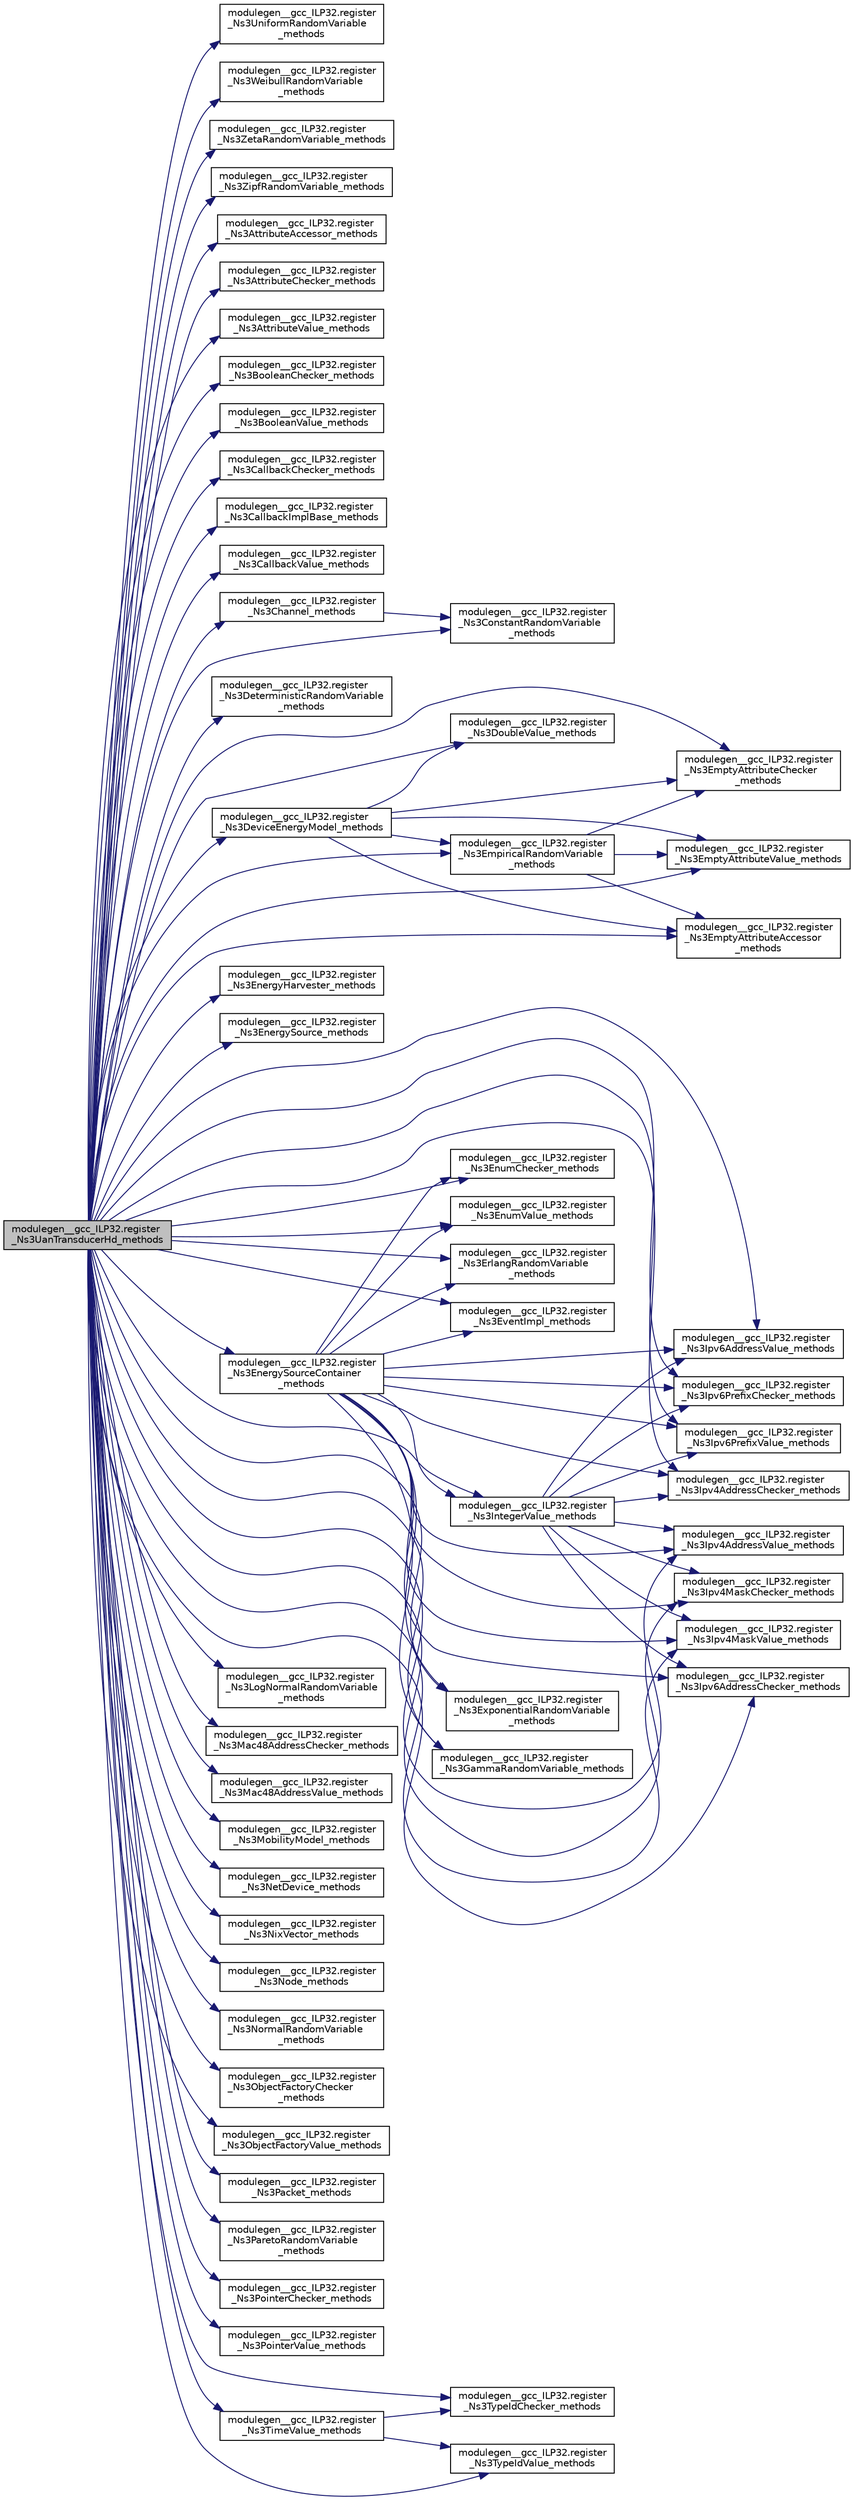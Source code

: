 digraph "modulegen__gcc_ILP32.register_Ns3UanTransducerHd_methods"
{
  edge [fontname="Helvetica",fontsize="10",labelfontname="Helvetica",labelfontsize="10"];
  node [fontname="Helvetica",fontsize="10",shape=record];
  rankdir="LR";
  Node1 [label="modulegen__gcc_ILP32.register\l_Ns3UanTransducerHd_methods",height=0.2,width=0.4,color="black", fillcolor="grey75", style="filled", fontcolor="black"];
  Node1 -> Node2 [color="midnightblue",fontsize="10",style="solid"];
  Node2 [label="modulegen__gcc_ILP32.register\l_Ns3UniformRandomVariable\l_methods",height=0.2,width=0.4,color="black", fillcolor="white", style="filled",URL="$d5/d79/namespacemodulegen____gcc__ILP32.html#a5465d181d936c13f0d7dd97daae33da0"];
  Node1 -> Node3 [color="midnightblue",fontsize="10",style="solid"];
  Node3 [label="modulegen__gcc_ILP32.register\l_Ns3WeibullRandomVariable\l_methods",height=0.2,width=0.4,color="black", fillcolor="white", style="filled",URL="$d5/d79/namespacemodulegen____gcc__ILP32.html#a1b7e953b4fcdede15ddee8f372636aeb"];
  Node1 -> Node4 [color="midnightblue",fontsize="10",style="solid"];
  Node4 [label="modulegen__gcc_ILP32.register\l_Ns3ZetaRandomVariable_methods",height=0.2,width=0.4,color="black", fillcolor="white", style="filled",URL="$d5/d79/namespacemodulegen____gcc__ILP32.html#aa274e4bd8d5ca034ca1600f4e3837763"];
  Node1 -> Node5 [color="midnightblue",fontsize="10",style="solid"];
  Node5 [label="modulegen__gcc_ILP32.register\l_Ns3ZipfRandomVariable_methods",height=0.2,width=0.4,color="black", fillcolor="white", style="filled",URL="$d5/d79/namespacemodulegen____gcc__ILP32.html#ac5e1d46fed6d871a113192dad04bec07"];
  Node1 -> Node6 [color="midnightblue",fontsize="10",style="solid"];
  Node6 [label="modulegen__gcc_ILP32.register\l_Ns3AttributeAccessor_methods",height=0.2,width=0.4,color="black", fillcolor="white", style="filled",URL="$d5/d79/namespacemodulegen____gcc__ILP32.html#a8f1258b8ab8ec43af174fc3ff9198eb6"];
  Node1 -> Node7 [color="midnightblue",fontsize="10",style="solid"];
  Node7 [label="modulegen__gcc_ILP32.register\l_Ns3AttributeChecker_methods",height=0.2,width=0.4,color="black", fillcolor="white", style="filled",URL="$d5/d79/namespacemodulegen____gcc__ILP32.html#a891dd82b08e1260e01670cf52c90138c"];
  Node1 -> Node8 [color="midnightblue",fontsize="10",style="solid"];
  Node8 [label="modulegen__gcc_ILP32.register\l_Ns3AttributeValue_methods",height=0.2,width=0.4,color="black", fillcolor="white", style="filled",URL="$d5/d79/namespacemodulegen____gcc__ILP32.html#a7475be8fb4d2d4611c513f6d21c50a32"];
  Node1 -> Node9 [color="midnightblue",fontsize="10",style="solid"];
  Node9 [label="modulegen__gcc_ILP32.register\l_Ns3BooleanChecker_methods",height=0.2,width=0.4,color="black", fillcolor="white", style="filled",URL="$d5/d79/namespacemodulegen____gcc__ILP32.html#ab414168a02828985c68a8c86579fc903"];
  Node1 -> Node10 [color="midnightblue",fontsize="10",style="solid"];
  Node10 [label="modulegen__gcc_ILP32.register\l_Ns3BooleanValue_methods",height=0.2,width=0.4,color="black", fillcolor="white", style="filled",URL="$d5/d79/namespacemodulegen____gcc__ILP32.html#a6621c83b18c9ae966428ec3c08728331"];
  Node1 -> Node11 [color="midnightblue",fontsize="10",style="solid"];
  Node11 [label="modulegen__gcc_ILP32.register\l_Ns3CallbackChecker_methods",height=0.2,width=0.4,color="black", fillcolor="white", style="filled",URL="$d5/d79/namespacemodulegen____gcc__ILP32.html#acf2267ead3a407631a6fe495c0560d6b"];
  Node1 -> Node12 [color="midnightblue",fontsize="10",style="solid"];
  Node12 [label="modulegen__gcc_ILP32.register\l_Ns3CallbackImplBase_methods",height=0.2,width=0.4,color="black", fillcolor="white", style="filled",URL="$d5/d79/namespacemodulegen____gcc__ILP32.html#a9a85026102c692583453c9b637b8b837"];
  Node1 -> Node13 [color="midnightblue",fontsize="10",style="solid"];
  Node13 [label="modulegen__gcc_ILP32.register\l_Ns3CallbackValue_methods",height=0.2,width=0.4,color="black", fillcolor="white", style="filled",URL="$d5/d79/namespacemodulegen____gcc__ILP32.html#a08e2760d3ccd91256fbce9ef63b1e10b"];
  Node1 -> Node14 [color="midnightblue",fontsize="10",style="solid"];
  Node14 [label="modulegen__gcc_ILP32.register\l_Ns3Channel_methods",height=0.2,width=0.4,color="black", fillcolor="white", style="filled",URL="$d5/d79/namespacemodulegen____gcc__ILP32.html#ae5495d57da47c2b867b78489fd5168e0"];
  Node14 -> Node15 [color="midnightblue",fontsize="10",style="solid"];
  Node15 [label="modulegen__gcc_ILP32.register\l_Ns3ConstantRandomVariable\l_methods",height=0.2,width=0.4,color="black", fillcolor="white", style="filled",URL="$d5/d79/namespacemodulegen____gcc__ILP32.html#a42c81b9cd2cbe5e8e49f81b203911b61"];
  Node1 -> Node15 [color="midnightblue",fontsize="10",style="solid"];
  Node1 -> Node16 [color="midnightblue",fontsize="10",style="solid"];
  Node16 [label="modulegen__gcc_ILP32.register\l_Ns3DeterministicRandomVariable\l_methods",height=0.2,width=0.4,color="black", fillcolor="white", style="filled",URL="$d5/d79/namespacemodulegen____gcc__ILP32.html#a863c4172668c4be59165816ab68bf4ea"];
  Node1 -> Node17 [color="midnightblue",fontsize="10",style="solid"];
  Node17 [label="modulegen__gcc_ILP32.register\l_Ns3DeviceEnergyModel_methods",height=0.2,width=0.4,color="black", fillcolor="white", style="filled",URL="$d5/d79/namespacemodulegen____gcc__ILP32.html#ae6a616a9c15a3eb5a64e32394c0a6de5"];
  Node17 -> Node18 [color="midnightblue",fontsize="10",style="solid"];
  Node18 [label="modulegen__gcc_ILP32.register\l_Ns3DoubleValue_methods",height=0.2,width=0.4,color="black", fillcolor="white", style="filled",URL="$d5/d79/namespacemodulegen____gcc__ILP32.html#a655ce0a1b19f17b677a9ccff35c632fd"];
  Node17 -> Node19 [color="midnightblue",fontsize="10",style="solid"];
  Node19 [label="modulegen__gcc_ILP32.register\l_Ns3EmpiricalRandomVariable\l_methods",height=0.2,width=0.4,color="black", fillcolor="white", style="filled",URL="$d5/d79/namespacemodulegen____gcc__ILP32.html#a6446c81f0f288423f8095c58812c96a6"];
  Node19 -> Node20 [color="midnightblue",fontsize="10",style="solid"];
  Node20 [label="modulegen__gcc_ILP32.register\l_Ns3EmptyAttributeAccessor\l_methods",height=0.2,width=0.4,color="black", fillcolor="white", style="filled",URL="$d5/d79/namespacemodulegen____gcc__ILP32.html#a489a942ef59028089c93b9dea61069a3"];
  Node19 -> Node21 [color="midnightblue",fontsize="10",style="solid"];
  Node21 [label="modulegen__gcc_ILP32.register\l_Ns3EmptyAttributeChecker\l_methods",height=0.2,width=0.4,color="black", fillcolor="white", style="filled",URL="$d5/d79/namespacemodulegen____gcc__ILP32.html#a46ed8d8e239b38c1a4353a533fcb77a2"];
  Node19 -> Node22 [color="midnightblue",fontsize="10",style="solid"];
  Node22 [label="modulegen__gcc_ILP32.register\l_Ns3EmptyAttributeValue_methods",height=0.2,width=0.4,color="black", fillcolor="white", style="filled",URL="$d5/d79/namespacemodulegen____gcc__ILP32.html#a4f1a7f7e506590df165bd2f16ec88878"];
  Node17 -> Node20 [color="midnightblue",fontsize="10",style="solid"];
  Node17 -> Node21 [color="midnightblue",fontsize="10",style="solid"];
  Node17 -> Node22 [color="midnightblue",fontsize="10",style="solid"];
  Node1 -> Node18 [color="midnightblue",fontsize="10",style="solid"];
  Node1 -> Node19 [color="midnightblue",fontsize="10",style="solid"];
  Node1 -> Node20 [color="midnightblue",fontsize="10",style="solid"];
  Node1 -> Node21 [color="midnightblue",fontsize="10",style="solid"];
  Node1 -> Node22 [color="midnightblue",fontsize="10",style="solid"];
  Node1 -> Node23 [color="midnightblue",fontsize="10",style="solid"];
  Node23 [label="modulegen__gcc_ILP32.register\l_Ns3EnergyHarvester_methods",height=0.2,width=0.4,color="black", fillcolor="white", style="filled",URL="$d5/d79/namespacemodulegen____gcc__ILP32.html#a46e7746408a9b3bf26af600b84e24566"];
  Node1 -> Node24 [color="midnightblue",fontsize="10",style="solid"];
  Node24 [label="modulegen__gcc_ILP32.register\l_Ns3EnergySource_methods",height=0.2,width=0.4,color="black", fillcolor="white", style="filled",URL="$d5/d79/namespacemodulegen____gcc__ILP32.html#ac886dff238bcf5d46113ed76d9214768"];
  Node1 -> Node25 [color="midnightblue",fontsize="10",style="solid"];
  Node25 [label="modulegen__gcc_ILP32.register\l_Ns3EnergySourceContainer\l_methods",height=0.2,width=0.4,color="black", fillcolor="white", style="filled",URL="$d5/d79/namespacemodulegen____gcc__ILP32.html#a4aeafb0a9d286693a13f6578bcf0378d"];
  Node25 -> Node26 [color="midnightblue",fontsize="10",style="solid"];
  Node26 [label="modulegen__gcc_ILP32.register\l_Ns3EnumChecker_methods",height=0.2,width=0.4,color="black", fillcolor="white", style="filled",URL="$d5/d79/namespacemodulegen____gcc__ILP32.html#ae5912f10b50cb9b22868a90b1a8af6ff"];
  Node25 -> Node27 [color="midnightblue",fontsize="10",style="solid"];
  Node27 [label="modulegen__gcc_ILP32.register\l_Ns3EnumValue_methods",height=0.2,width=0.4,color="black", fillcolor="white", style="filled",URL="$d5/d79/namespacemodulegen____gcc__ILP32.html#ae326f463de72e46c155fc6b4d513b935"];
  Node25 -> Node28 [color="midnightblue",fontsize="10",style="solid"];
  Node28 [label="modulegen__gcc_ILP32.register\l_Ns3ErlangRandomVariable\l_methods",height=0.2,width=0.4,color="black", fillcolor="white", style="filled",URL="$d5/d79/namespacemodulegen____gcc__ILP32.html#a303a1d3c5897c3befc105fd1ae0555a3"];
  Node25 -> Node29 [color="midnightblue",fontsize="10",style="solid"];
  Node29 [label="modulegen__gcc_ILP32.register\l_Ns3EventImpl_methods",height=0.2,width=0.4,color="black", fillcolor="white", style="filled",URL="$d5/d79/namespacemodulegen____gcc__ILP32.html#a600366111aadb7115136bfec5f8675e7"];
  Node25 -> Node30 [color="midnightblue",fontsize="10",style="solid"];
  Node30 [label="modulegen__gcc_ILP32.register\l_Ns3ExponentialRandomVariable\l_methods",height=0.2,width=0.4,color="black", fillcolor="white", style="filled",URL="$d5/d79/namespacemodulegen____gcc__ILP32.html#aece736044889d144f4bee4d03b7de81b"];
  Node25 -> Node31 [color="midnightblue",fontsize="10",style="solid"];
  Node31 [label="modulegen__gcc_ILP32.register\l_Ns3GammaRandomVariable_methods",height=0.2,width=0.4,color="black", fillcolor="white", style="filled",URL="$d5/d79/namespacemodulegen____gcc__ILP32.html#a12228d101ebfb3792bcdf5f3d4749309"];
  Node25 -> Node32 [color="midnightblue",fontsize="10",style="solid"];
  Node32 [label="modulegen__gcc_ILP32.register\l_Ns3IntegerValue_methods",height=0.2,width=0.4,color="black", fillcolor="white", style="filled",URL="$d5/d79/namespacemodulegen____gcc__ILP32.html#a4b61c0b25893bff5747f1c50aeb73acb"];
  Node32 -> Node33 [color="midnightblue",fontsize="10",style="solid"];
  Node33 [label="modulegen__gcc_ILP32.register\l_Ns3Ipv4AddressChecker_methods",height=0.2,width=0.4,color="black", fillcolor="white", style="filled",URL="$d5/d79/namespacemodulegen____gcc__ILP32.html#a91bc88170d5111bf6c9c0defc82f9018"];
  Node32 -> Node34 [color="midnightblue",fontsize="10",style="solid"];
  Node34 [label="modulegen__gcc_ILP32.register\l_Ns3Ipv4AddressValue_methods",height=0.2,width=0.4,color="black", fillcolor="white", style="filled",URL="$d5/d79/namespacemodulegen____gcc__ILP32.html#a9b966337400674f232afe6830aa55a11"];
  Node32 -> Node35 [color="midnightblue",fontsize="10",style="solid"];
  Node35 [label="modulegen__gcc_ILP32.register\l_Ns3Ipv4MaskChecker_methods",height=0.2,width=0.4,color="black", fillcolor="white", style="filled",URL="$d5/d79/namespacemodulegen____gcc__ILP32.html#a0c8c90b61f4e832ecf41510f18e20e98"];
  Node32 -> Node36 [color="midnightblue",fontsize="10",style="solid"];
  Node36 [label="modulegen__gcc_ILP32.register\l_Ns3Ipv4MaskValue_methods",height=0.2,width=0.4,color="black", fillcolor="white", style="filled",URL="$d5/d79/namespacemodulegen____gcc__ILP32.html#aa0677871460e65b32fe90ab9bef43b9f"];
  Node32 -> Node37 [color="midnightblue",fontsize="10",style="solid"];
  Node37 [label="modulegen__gcc_ILP32.register\l_Ns3Ipv6AddressChecker_methods",height=0.2,width=0.4,color="black", fillcolor="white", style="filled",URL="$d5/d79/namespacemodulegen____gcc__ILP32.html#aed7bbb9a518f22e7091964769eb4c4d3"];
  Node32 -> Node38 [color="midnightblue",fontsize="10",style="solid"];
  Node38 [label="modulegen__gcc_ILP32.register\l_Ns3Ipv6AddressValue_methods",height=0.2,width=0.4,color="black", fillcolor="white", style="filled",URL="$d5/d79/namespacemodulegen____gcc__ILP32.html#a94efe88582382700df8f33c69780357b"];
  Node32 -> Node39 [color="midnightblue",fontsize="10",style="solid"];
  Node39 [label="modulegen__gcc_ILP32.register\l_Ns3Ipv6PrefixChecker_methods",height=0.2,width=0.4,color="black", fillcolor="white", style="filled",URL="$d5/d79/namespacemodulegen____gcc__ILP32.html#a98ee840f5ce1609ca10ebe6eb1022047"];
  Node32 -> Node40 [color="midnightblue",fontsize="10",style="solid"];
  Node40 [label="modulegen__gcc_ILP32.register\l_Ns3Ipv6PrefixValue_methods",height=0.2,width=0.4,color="black", fillcolor="white", style="filled",URL="$d5/d79/namespacemodulegen____gcc__ILP32.html#a0b720f36ae3a4e1b9a79eba05de63e4a"];
  Node25 -> Node33 [color="midnightblue",fontsize="10",style="solid"];
  Node25 -> Node34 [color="midnightblue",fontsize="10",style="solid"];
  Node25 -> Node35 [color="midnightblue",fontsize="10",style="solid"];
  Node25 -> Node36 [color="midnightblue",fontsize="10",style="solid"];
  Node25 -> Node37 [color="midnightblue",fontsize="10",style="solid"];
  Node25 -> Node38 [color="midnightblue",fontsize="10",style="solid"];
  Node25 -> Node39 [color="midnightblue",fontsize="10",style="solid"];
  Node25 -> Node40 [color="midnightblue",fontsize="10",style="solid"];
  Node1 -> Node26 [color="midnightblue",fontsize="10",style="solid"];
  Node1 -> Node27 [color="midnightblue",fontsize="10",style="solid"];
  Node1 -> Node28 [color="midnightblue",fontsize="10",style="solid"];
  Node1 -> Node29 [color="midnightblue",fontsize="10",style="solid"];
  Node1 -> Node30 [color="midnightblue",fontsize="10",style="solid"];
  Node1 -> Node31 [color="midnightblue",fontsize="10",style="solid"];
  Node1 -> Node32 [color="midnightblue",fontsize="10",style="solid"];
  Node1 -> Node33 [color="midnightblue",fontsize="10",style="solid"];
  Node1 -> Node34 [color="midnightblue",fontsize="10",style="solid"];
  Node1 -> Node35 [color="midnightblue",fontsize="10",style="solid"];
  Node1 -> Node36 [color="midnightblue",fontsize="10",style="solid"];
  Node1 -> Node37 [color="midnightblue",fontsize="10",style="solid"];
  Node1 -> Node38 [color="midnightblue",fontsize="10",style="solid"];
  Node1 -> Node39 [color="midnightblue",fontsize="10",style="solid"];
  Node1 -> Node40 [color="midnightblue",fontsize="10",style="solid"];
  Node1 -> Node41 [color="midnightblue",fontsize="10",style="solid"];
  Node41 [label="modulegen__gcc_ILP32.register\l_Ns3LogNormalRandomVariable\l_methods",height=0.2,width=0.4,color="black", fillcolor="white", style="filled",URL="$d5/d79/namespacemodulegen____gcc__ILP32.html#a4f3a1c9e4d2390051bc66d0321f466e5"];
  Node1 -> Node42 [color="midnightblue",fontsize="10",style="solid"];
  Node42 [label="modulegen__gcc_ILP32.register\l_Ns3Mac48AddressChecker_methods",height=0.2,width=0.4,color="black", fillcolor="white", style="filled",URL="$d5/d79/namespacemodulegen____gcc__ILP32.html#a9a21f6afbd8086013a32b274dbadbbfe"];
  Node1 -> Node43 [color="midnightblue",fontsize="10",style="solid"];
  Node43 [label="modulegen__gcc_ILP32.register\l_Ns3Mac48AddressValue_methods",height=0.2,width=0.4,color="black", fillcolor="white", style="filled",URL="$d5/d79/namespacemodulegen____gcc__ILP32.html#acd3d4984a8cfb1ebfef0f6abc746e62c"];
  Node1 -> Node44 [color="midnightblue",fontsize="10",style="solid"];
  Node44 [label="modulegen__gcc_ILP32.register\l_Ns3MobilityModel_methods",height=0.2,width=0.4,color="black", fillcolor="white", style="filled",URL="$d5/d79/namespacemodulegen____gcc__ILP32.html#a924a45d2b16ef06f91b61d4ebae40386"];
  Node1 -> Node45 [color="midnightblue",fontsize="10",style="solid"];
  Node45 [label="modulegen__gcc_ILP32.register\l_Ns3NetDevice_methods",height=0.2,width=0.4,color="black", fillcolor="white", style="filled",URL="$d5/d79/namespacemodulegen____gcc__ILP32.html#a88fafb58aa743dae1a3acfbbb6787697"];
  Node1 -> Node46 [color="midnightblue",fontsize="10",style="solid"];
  Node46 [label="modulegen__gcc_ILP32.register\l_Ns3NixVector_methods",height=0.2,width=0.4,color="black", fillcolor="white", style="filled",URL="$d5/d79/namespacemodulegen____gcc__ILP32.html#a9b2d434ab0f4ea1d861923f9a09be052"];
  Node1 -> Node47 [color="midnightblue",fontsize="10",style="solid"];
  Node47 [label="modulegen__gcc_ILP32.register\l_Ns3Node_methods",height=0.2,width=0.4,color="black", fillcolor="white", style="filled",URL="$d5/d79/namespacemodulegen____gcc__ILP32.html#a2500f4dcd70d582b086c6ce23502e83c"];
  Node1 -> Node48 [color="midnightblue",fontsize="10",style="solid"];
  Node48 [label="modulegen__gcc_ILP32.register\l_Ns3NormalRandomVariable\l_methods",height=0.2,width=0.4,color="black", fillcolor="white", style="filled",URL="$d5/d79/namespacemodulegen____gcc__ILP32.html#a19dba5e985f333f3aaf4f9a23c36edad"];
  Node1 -> Node49 [color="midnightblue",fontsize="10",style="solid"];
  Node49 [label="modulegen__gcc_ILP32.register\l_Ns3ObjectFactoryChecker\l_methods",height=0.2,width=0.4,color="black", fillcolor="white", style="filled",URL="$d5/d79/namespacemodulegen____gcc__ILP32.html#aee073757310c9de4d2861b5c4b4eee5c"];
  Node1 -> Node50 [color="midnightblue",fontsize="10",style="solid"];
  Node50 [label="modulegen__gcc_ILP32.register\l_Ns3ObjectFactoryValue_methods",height=0.2,width=0.4,color="black", fillcolor="white", style="filled",URL="$d5/d79/namespacemodulegen____gcc__ILP32.html#a7505caf7d909001e889b89ce94143f4a"];
  Node1 -> Node51 [color="midnightblue",fontsize="10",style="solid"];
  Node51 [label="modulegen__gcc_ILP32.register\l_Ns3Packet_methods",height=0.2,width=0.4,color="black", fillcolor="white", style="filled",URL="$d5/d79/namespacemodulegen____gcc__ILP32.html#ac954ddbcc06ada408c4168d841f1ac53"];
  Node1 -> Node52 [color="midnightblue",fontsize="10",style="solid"];
  Node52 [label="modulegen__gcc_ILP32.register\l_Ns3ParetoRandomVariable\l_methods",height=0.2,width=0.4,color="black", fillcolor="white", style="filled",URL="$d5/d79/namespacemodulegen____gcc__ILP32.html#aeeb1ab9a764c8ee20760d96f553b05e6"];
  Node1 -> Node53 [color="midnightblue",fontsize="10",style="solid"];
  Node53 [label="modulegen__gcc_ILP32.register\l_Ns3PointerChecker_methods",height=0.2,width=0.4,color="black", fillcolor="white", style="filled",URL="$d5/d79/namespacemodulegen____gcc__ILP32.html#a4edb5a80bd3dd6874cf682506ac04643"];
  Node1 -> Node54 [color="midnightblue",fontsize="10",style="solid"];
  Node54 [label="modulegen__gcc_ILP32.register\l_Ns3PointerValue_methods",height=0.2,width=0.4,color="black", fillcolor="white", style="filled",URL="$d5/d79/namespacemodulegen____gcc__ILP32.html#a1afa5c21f02c283ca8e787b1864bb24f"];
  Node1 -> Node55 [color="midnightblue",fontsize="10",style="solid"];
  Node55 [label="modulegen__gcc_ILP32.register\l_Ns3TimeValue_methods",height=0.2,width=0.4,color="black", fillcolor="white", style="filled",URL="$d5/d79/namespacemodulegen____gcc__ILP32.html#a1105d61b4c389df61b8b83b0a25cc654"];
  Node55 -> Node56 [color="midnightblue",fontsize="10",style="solid"];
  Node56 [label="modulegen__gcc_ILP32.register\l_Ns3TypeIdChecker_methods",height=0.2,width=0.4,color="black", fillcolor="white", style="filled",URL="$d5/d79/namespacemodulegen____gcc__ILP32.html#a8cc76f23a8cb33ad3a0e4d77e8fbee0a"];
  Node55 -> Node57 [color="midnightblue",fontsize="10",style="solid"];
  Node57 [label="modulegen__gcc_ILP32.register\l_Ns3TypeIdValue_methods",height=0.2,width=0.4,color="black", fillcolor="white", style="filled",URL="$d5/d79/namespacemodulegen____gcc__ILP32.html#a39c112d1c935b295e15786cb622c73a5"];
  Node1 -> Node56 [color="midnightblue",fontsize="10",style="solid"];
  Node1 -> Node57 [color="midnightblue",fontsize="10",style="solid"];
}
